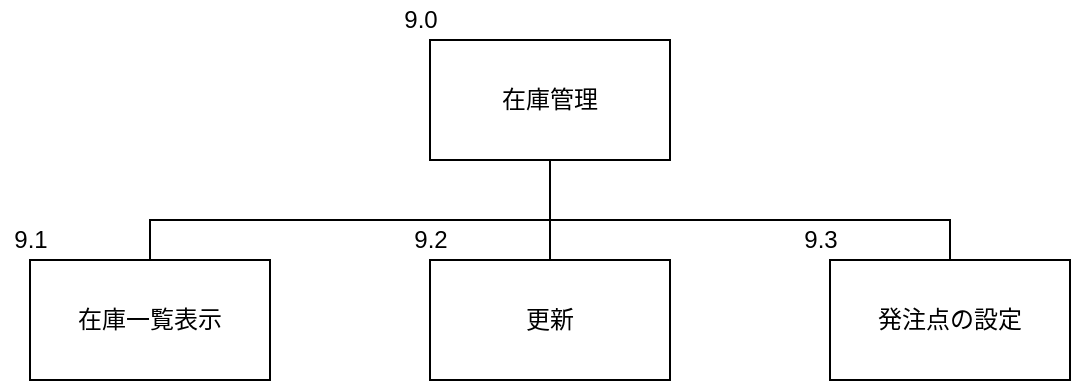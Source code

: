 <mxfile version="12.1.0" type="device" pages="1"><diagram id="4Y8vLPbGwNCtz-7F2Xv8" name="Page-1"><mxGraphModel dx="854" dy="1324" grid="1" gridSize="10" guides="1" tooltips="1" connect="1" arrows="1" fold="1" page="1" pageScale="1" pageWidth="583" pageHeight="827" math="0" shadow="0"><root><mxCell id="0"/><mxCell id="1" parent="0"/><UserObject label="在庫管理" treeRoot="1" id="3oHcFFwi6BJ42-X7Pc55-1"><mxCell style="whiteSpace=wrap;html=1;align=center;treeFolding=1;treeMoving=1;container=1;recursiveResize=0;" parent="1" vertex="1"><mxGeometry x="360" y="10" width="120" height="60" as="geometry"/></mxCell></UserObject><mxCell id="3oHcFFwi6BJ42-X7Pc55-5" value="" style="edgeStyle=elbowEdgeStyle;elbow=vertical;startArrow=none;endArrow=none;rounded=0;exitX=0.5;exitY=1;exitDx=0;exitDy=0;" parent="1" source="3oHcFFwi6BJ42-X7Pc55-1" edge="1"><mxGeometry relative="1" as="geometry"><mxPoint x="420" y="100" as="sourcePoint"/><Array as="points"><mxPoint x="420" y="100"/><mxPoint x="290" y="80"/></Array><mxPoint x="220" y="120" as="targetPoint"/></mxGeometry></mxCell><mxCell id="8rWShc0tzoQxXbKbxwzi-17" value="9.0" style="text;html=1;resizable=0;autosize=1;align=center;verticalAlign=middle;points=[];fillColor=none;strokeColor=none;rounded=0;" parent="1" vertex="1"><mxGeometry x="340" y="-10" width="30" height="20" as="geometry"/></mxCell><UserObject label="在庫一覧表示" treeRoot="1" id="TFOpvtzKiJNwU0fRvmHo-1"><mxCell style="whiteSpace=wrap;html=1;align=center;treeFolding=1;treeMoving=1;container=1;recursiveResize=0;" parent="1" vertex="1"><mxGeometry x="160" y="120" width="120" height="60" as="geometry"/></mxCell></UserObject><mxCell id="TFOpvtzKiJNwU0fRvmHo-2" value="" style="edgeStyle=elbowEdgeStyle;elbow=vertical;startArrow=none;endArrow=none;rounded=0;exitX=0.5;exitY=1;exitDx=0;exitDy=0;entryX=0.5;entryY=0;entryDx=0;entryDy=0;" parent="1" source="3oHcFFwi6BJ42-X7Pc55-1" target="TFOpvtzKiJNwU0fRvmHo-3" edge="1"><mxGeometry relative="1" as="geometry"><mxPoint x="620" y="70" as="sourcePoint"/><Array as="points"><mxPoint x="410" y="90"/></Array><mxPoint x="420" y="120" as="targetPoint"/></mxGeometry></mxCell><UserObject label="更新" treeRoot="1" id="TFOpvtzKiJNwU0fRvmHo-3"><mxCell style="whiteSpace=wrap;html=1;align=center;treeFolding=1;treeMoving=1;container=1;recursiveResize=0;" parent="1" vertex="1"><mxGeometry x="360" y="120" width="120" height="60" as="geometry"/></mxCell></UserObject><mxCell id="TFOpvtzKiJNwU0fRvmHo-7" value="9.1" style="text;html=1;resizable=0;autosize=1;align=center;verticalAlign=middle;points=[];fillColor=none;strokeColor=none;rounded=0;" parent="1" vertex="1"><mxGeometry x="145" y="100" width="30" height="20" as="geometry"/></mxCell><mxCell id="TFOpvtzKiJNwU0fRvmHo-8" value="9.2" style="text;html=1;resizable=0;autosize=1;align=center;verticalAlign=middle;points=[];fillColor=none;strokeColor=none;rounded=0;" parent="1" vertex="1"><mxGeometry x="345" y="100" width="30" height="20" as="geometry"/></mxCell><UserObject label="発注点の設定" treeRoot="1" id="eB2usV-u3EBkP9Ks4GMW-1"><mxCell style="whiteSpace=wrap;html=1;align=center;treeFolding=1;treeMoving=1;container=1;recursiveResize=0;" vertex="1" parent="1"><mxGeometry x="560" y="120" width="120" height="60" as="geometry"/></mxCell></UserObject><mxCell id="eB2usV-u3EBkP9Ks4GMW-2" value="9.3" style="text;html=1;resizable=0;autosize=1;align=center;verticalAlign=middle;points=[];fillColor=none;strokeColor=none;rounded=0;" vertex="1" parent="1"><mxGeometry x="540" y="100" width="30" height="20" as="geometry"/></mxCell><mxCell id="eB2usV-u3EBkP9Ks4GMW-3" value="" style="edgeStyle=elbowEdgeStyle;elbow=vertical;startArrow=none;endArrow=none;rounded=0;entryX=0.5;entryY=0;entryDx=0;entryDy=0;" edge="1" parent="1" target="eB2usV-u3EBkP9Ks4GMW-1"><mxGeometry relative="1" as="geometry"><mxPoint x="420" y="70" as="sourcePoint"/><Array as="points"><mxPoint x="420" y="100"/></Array><mxPoint x="430" y="130" as="targetPoint"/></mxGeometry></mxCell></root></mxGraphModel></diagram></mxfile>